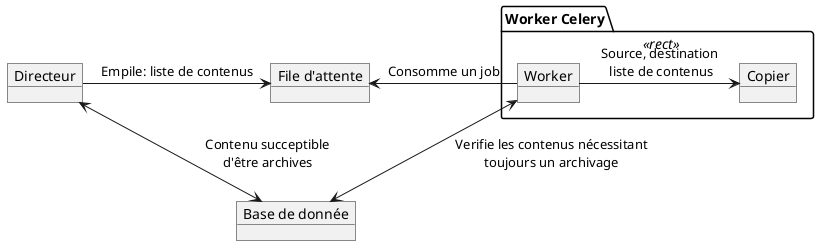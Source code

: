 @startuml
skinparam shadowing false

object "Directeur" as adirector
object "File d'attente" as queue
package "Worker Celery" <<rect>> {
	object "Worker" as aworker
	object "Copier" as acopier
}
object "Base de donnée" as database {
}


adirector -r-> queue: "Empile: liste de contenus"
queue <-r- aworker: "Consomme un job"

aworker -r-> acopier: " Source, destination \n liste de contenus"

adirector <-d-> database: " Contenu succeptible\n d'être archives"
aworker <-d-> database: " Verifie les contenus nécessitant\n toujours un archivage"


@enduml